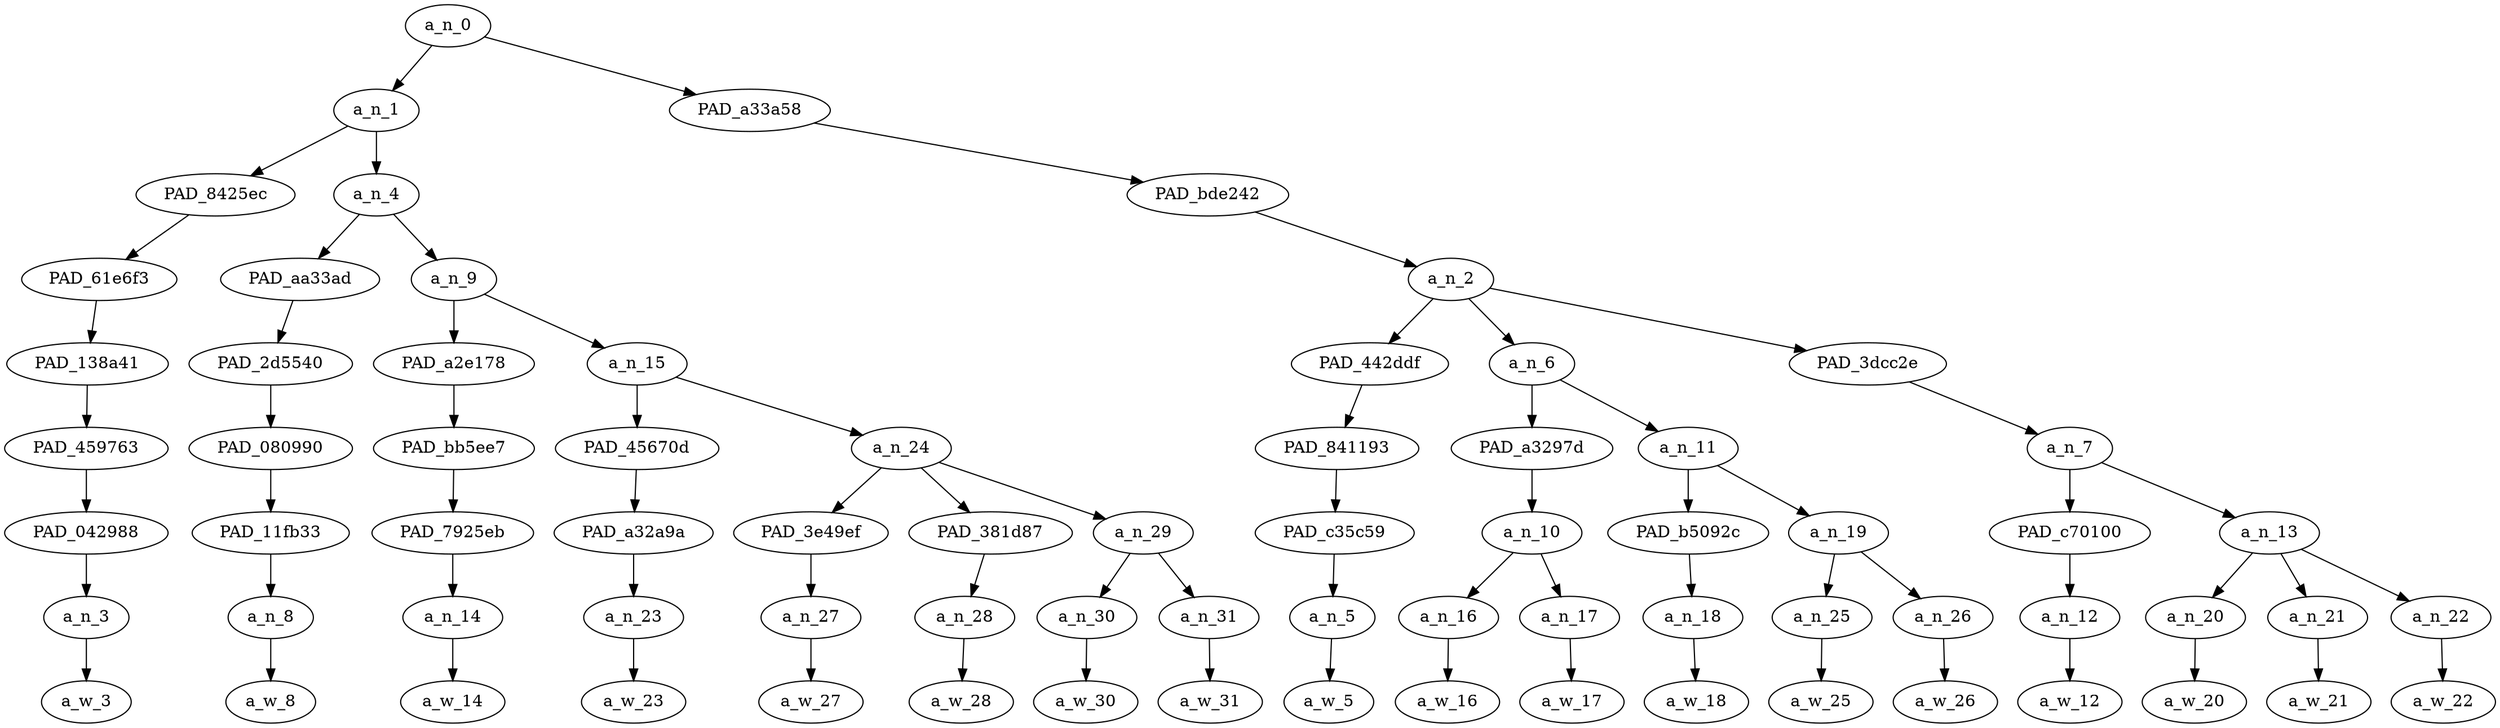 strict digraph "" {
	a_n_0	[div_dir=1,
		index=0,
		level=8,
		pos="6.109375,8!",
		text_span="[0, 1, 2, 3, 4, 5, 6, 7, 8, 9, 10, 11, 12, 13, 14, 15, 16, 17]",
		value=1.00000000];
	a_n_1	[div_dir=1,
		index=0,
		level=7,
		pos="1.0104166666666667,7!",
		text_span="[0, 1, 2, 3, 4, 5, 6, 7]",
		value=0.40805131];
	a_n_0 -> a_n_1;
	PAD_a33a58	[div_dir=-1,
		index=1,
		level=7,
		pos="11.208333333333334,7!",
		text_span="[8, 9, 10, 11, 12, 13, 14, 15, 16, 17]",
		value=0.59194620];
	a_n_0 -> PAD_a33a58;
	PAD_8425ec	[div_dir=1,
		index=0,
		level=6,
		pos="0.0,6!",
		text_span="[0]",
		value=0.04675202];
	a_n_1 -> PAD_8425ec;
	a_n_4	[div_dir=1,
		index=1,
		level=6,
		pos="2.0208333333333335,6!",
		text_span="[1, 2, 3, 4, 5, 6, 7]",
		value=0.36112502];
	a_n_1 -> a_n_4;
	PAD_61e6f3	[div_dir=1,
		index=0,
		level=5,
		pos="0.0,5!",
		text_span="[0]",
		value=0.04675202];
	PAD_8425ec -> PAD_61e6f3;
	PAD_138a41	[div_dir=1,
		index=0,
		level=4,
		pos="0.0,4!",
		text_span="[0]",
		value=0.04675202];
	PAD_61e6f3 -> PAD_138a41;
	PAD_459763	[div_dir=1,
		index=0,
		level=3,
		pos="0.0,3!",
		text_span="[0]",
		value=0.04675202];
	PAD_138a41 -> PAD_459763;
	PAD_042988	[div_dir=1,
		index=0,
		level=2,
		pos="0.0,2!",
		text_span="[0]",
		value=0.04675202];
	PAD_459763 -> PAD_042988;
	a_n_3	[div_dir=1,
		index=0,
		level=1,
		pos="0.0,1!",
		text_span="[0]",
		value=0.04675202];
	PAD_042988 -> a_n_3;
	a_w_3	[div_dir=0,
		index=0,
		level=0,
		pos="0,0!",
		text_span="[0]",
		value="<user>"];
	a_n_3 -> a_w_3;
	PAD_aa33ad	[div_dir=1,
		index=1,
		level=5,
		pos="1.0,5!",
		text_span="[1]",
		value=0.06726918];
	a_n_4 -> PAD_aa33ad;
	a_n_9	[div_dir=1,
		index=2,
		level=5,
		pos="3.041666666666667,5!",
		text_span="[2, 3, 4, 5, 6, 7]",
		value=0.29369873];
	a_n_4 -> a_n_9;
	PAD_2d5540	[div_dir=1,
		index=1,
		level=4,
		pos="1.0,4!",
		text_span="[1]",
		value=0.06726918];
	PAD_aa33ad -> PAD_2d5540;
	PAD_080990	[div_dir=1,
		index=1,
		level=3,
		pos="1.0,3!",
		text_span="[1]",
		value=0.06726918];
	PAD_2d5540 -> PAD_080990;
	PAD_11fb33	[div_dir=1,
		index=1,
		level=2,
		pos="1.0,2!",
		text_span="[1]",
		value=0.06726918];
	PAD_080990 -> PAD_11fb33;
	a_n_8	[div_dir=1,
		index=1,
		level=1,
		pos="1.0,1!",
		text_span="[1]",
		value=0.06726918];
	PAD_11fb33 -> a_n_8;
	a_w_8	[div_dir=0,
		index=1,
		level=0,
		pos="1,0!",
		text_span="[1]",
		value=helping];
	a_n_8 -> a_w_8;
	PAD_a2e178	[div_dir=1,
		index=2,
		level=4,
		pos="2.0,4!",
		text_span="[2]",
		value=0.09483323];
	a_n_9 -> PAD_a2e178;
	a_n_15	[div_dir=1,
		index=3,
		level=4,
		pos="4.083333333333334,4!",
		text_span="[3, 4, 5, 6, 7]",
		value=0.19874127];
	a_n_9 -> a_n_15;
	PAD_bb5ee7	[div_dir=1,
		index=2,
		level=3,
		pos="2.0,3!",
		text_span="[2]",
		value=0.09483323];
	PAD_a2e178 -> PAD_bb5ee7;
	PAD_7925eb	[div_dir=1,
		index=2,
		level=2,
		pos="2.0,2!",
		text_span="[2]",
		value=0.09483323];
	PAD_bb5ee7 -> PAD_7925eb;
	a_n_14	[div_dir=1,
		index=2,
		level=1,
		pos="2.0,1!",
		text_span="[2]",
		value=0.09483323];
	PAD_7925eb -> a_n_14;
	a_w_14	[div_dir=0,
		index=2,
		level=0,
		pos="2,0!",
		text_span="[2]",
		value=immigrants];
	a_n_14 -> a_w_14;
	PAD_45670d	[div_dir=1,
		index=3,
		level=3,
		pos="3.0,3!",
		text_span="[3]",
		value=0.04976101];
	a_n_15 -> PAD_45670d;
	a_n_24	[div_dir=1,
		index=4,
		level=3,
		pos="5.166666666666667,3!",
		text_span="[4, 5, 6, 7]",
		value=0.14888054];
	a_n_15 -> a_n_24;
	PAD_a32a9a	[div_dir=1,
		index=3,
		level=2,
		pos="3.0,2!",
		text_span="[3]",
		value=0.04976101];
	PAD_45670d -> PAD_a32a9a;
	a_n_23	[div_dir=1,
		index=3,
		level=1,
		pos="3.0,1!",
		text_span="[3]",
		value=0.04976101];
	PAD_a32a9a -> a_n_23;
	a_w_23	[div_dir=0,
		index=3,
		level=0,
		pos="3,0!",
		text_span="[3]",
		value=from];
	a_n_23 -> a_w_23;
	PAD_3e49ef	[div_dir=1,
		index=4,
		level=2,
		pos="4.0,2!",
		text_span="[4]",
		value=0.03618324];
	a_n_24 -> PAD_3e49ef;
	PAD_381d87	[div_dir=-1,
		index=5,
		level=2,
		pos="5.0,2!",
		text_span="[5]",
		value=0.03473275];
	a_n_24 -> PAD_381d87;
	a_n_29	[div_dir=-1,
		index=6,
		level=2,
		pos="6.5,2!",
		text_span="[6, 7]",
		value=0.07791878];
	a_n_24 -> a_n_29;
	a_n_27	[div_dir=1,
		index=4,
		level=1,
		pos="4.0,1!",
		text_span="[4]",
		value=0.03618324];
	PAD_3e49ef -> a_n_27;
	a_w_27	[div_dir=0,
		index=4,
		level=0,
		pos="4,0!",
		text_span="[4]",
		value=all];
	a_n_27 -> a_w_27;
	a_n_28	[div_dir=-1,
		index=5,
		level=1,
		pos="5.0,1!",
		text_span="[5]",
		value=0.03473275];
	PAD_381d87 -> a_n_28;
	a_w_28	[div_dir=0,
		index=5,
		level=0,
		pos="5,0!",
		text_span="[5]",
		value=over];
	a_n_28 -> a_w_28;
	a_n_30	[div_dir=-1,
		index=6,
		level=1,
		pos="6.0,1!",
		text_span="[6]",
		value=0.03158137];
	a_n_29 -> a_n_30;
	a_n_31	[div_dir=-1,
		index=7,
		level=1,
		pos="7.0,1!",
		text_span="[7]",
		value=0.04632133];
	a_n_29 -> a_n_31;
	a_w_30	[div_dir=0,
		index=6,
		level=0,
		pos="6,0!",
		text_span="[6]",
		value=the];
	a_n_30 -> a_w_30;
	a_w_31	[div_dir=0,
		index=7,
		level=0,
		pos="7,0!",
		text_span="[7]",
		value=world];
	a_n_31 -> a_w_31;
	PAD_bde242	[div_dir=-1,
		index=2,
		level=6,
		pos="11.208333333333334,6!",
		text_span="[8, 9, 10, 11, 12, 13, 14, 15, 16, 17]",
		value=0.59194620];
	PAD_a33a58 -> PAD_bde242;
	a_n_2	[div_dir=-1,
		index=3,
		level=5,
		pos="11.208333333333334,5!",
		text_span="[8, 9, 10, 11, 12, 13, 14, 15, 16, 17]",
		value=0.59194620];
	PAD_bde242 -> a_n_2;
	PAD_442ddf	[div_dir=-1,
		index=4,
		level=4,
		pos="8.0,4!",
		text_span="[8]",
		value=0.10905976];
	a_n_2 -> PAD_442ddf;
	a_n_6	[div_dir=1,
		index=5,
		level=4,
		pos="10.625,4!",
		text_span="[9, 10, 11, 12, 13]",
		value=0.23310696];
	a_n_2 -> a_n_6;
	PAD_3dcc2e	[div_dir=1,
		index=6,
		level=4,
		pos="15.0,4!",
		text_span="[14, 15, 16, 17]",
		value=0.24963300];
	a_n_2 -> PAD_3dcc2e;
	PAD_841193	[div_dir=-1,
		index=5,
		level=3,
		pos="8.0,3!",
		text_span="[8]",
		value=0.10905976];
	PAD_442ddf -> PAD_841193;
	PAD_c35c59	[div_dir=-1,
		index=7,
		level=2,
		pos="8.0,2!",
		text_span="[8]",
		value=0.10905976];
	PAD_841193 -> PAD_c35c59;
	a_n_5	[div_dir=-1,
		index=8,
		level=1,
		pos="8.0,1!",
		text_span="[8]",
		value=0.10905976];
	PAD_c35c59 -> a_n_5;
	a_w_5	[div_dir=0,
		index=8,
		level=0,
		pos="8,0!",
		text_span="[8]",
		value=drain];
	a_n_5 -> a_w_5;
	PAD_a3297d	[div_dir=-1,
		index=6,
		level=3,
		pos="9.5,3!",
		text_span="[9, 10]",
		value=0.09860748];
	a_n_6 -> PAD_a3297d;
	a_n_11	[div_dir=1,
		index=7,
		level=3,
		pos="11.75,3!",
		text_span="[11, 12, 13]",
		value=0.13439827];
	a_n_6 -> a_n_11;
	a_n_10	[div_dir=-1,
		index=8,
		level=2,
		pos="9.5,2!",
		text_span="[9, 10]",
		value=0.09860748];
	PAD_a3297d -> a_n_10;
	a_n_16	[div_dir=-1,
		index=9,
		level=1,
		pos="9.0,1!",
		text_span="[9]",
		value=0.04222081];
	a_n_10 -> a_n_16;
	a_n_17	[div_dir=-1,
		index=10,
		level=1,
		pos="10.0,1!",
		text_span="[10]",
		value=0.05624003];
	a_n_10 -> a_n_17;
	a_w_16	[div_dir=0,
		index=9,
		level=0,
		pos="9,0!",
		text_span="[9]",
		value=the1];
	a_n_16 -> a_w_16;
	a_w_17	[div_dir=0,
		index=10,
		level=0,
		pos="10,0!",
		text_span="[10]",
		value=prosperity];
	a_n_17 -> a_w_17;
	PAD_b5092c	[div_dir=1,
		index=9,
		level=2,
		pos="11.0,2!",
		text_span="[11]",
		value=0.03608078];
	a_n_11 -> PAD_b5092c;
	a_n_19	[div_dir=1,
		index=10,
		level=2,
		pos="12.5,2!",
		text_span="[12, 13]",
		value=0.09807438];
	a_n_11 -> a_n_19;
	a_n_18	[div_dir=1,
		index=11,
		level=1,
		pos="11.0,1!",
		text_span="[11]",
		value=0.03608078];
	PAD_b5092c -> a_n_18;
	a_w_18	[div_dir=0,
		index=11,
		level=0,
		pos="11,0!",
		text_span="[11]",
		value=from1];
	a_n_18 -> a_w_18;
	a_n_25	[div_dir=1,
		index=12,
		level=1,
		pos="12.0,1!",
		text_span="[12]",
		value=0.04780764];
	a_n_19 -> a_n_25;
	a_n_26	[div_dir=1,
		index=13,
		level=1,
		pos="13.0,1!",
		text_span="[13]",
		value=0.05011831];
	a_n_19 -> a_n_26;
	a_w_25	[div_dir=0,
		index=12,
		level=0,
		pos="12,0!",
		text_span="[12]",
		value=developed];
	a_n_25 -> a_w_25;
	a_w_26	[div_dir=0,
		index=13,
		level=0,
		pos="13,0!",
		text_span="[13]",
		value=nations];
	a_n_26 -> a_w_26;
	a_n_7	[div_dir=1,
		index=8,
		level=3,
		pos="15.0,3!",
		text_span="[14, 15, 16, 17]",
		value=0.24963300];
	PAD_3dcc2e -> a_n_7;
	PAD_c70100	[div_dir=-1,
		index=11,
		level=2,
		pos="14.0,2!",
		text_span="[14]",
		value=0.04879088];
	a_n_7 -> PAD_c70100;
	a_n_13	[div_dir=1,
		index=12,
		level=2,
		pos="16.0,2!",
		text_span="[15, 16, 17]",
		value=0.20071955];
	a_n_7 -> a_n_13;
	a_n_12	[div_dir=-1,
		index=14,
		level=1,
		pos="14.0,1!",
		text_span="[14]",
		value=0.04879088];
	PAD_c70100 -> a_n_12;
	a_w_12	[div_dir=0,
		index=14,
		level=0,
		pos="14,0!",
		text_span="[14]",
		value=via];
	a_n_12 -> a_w_12;
	a_n_20	[div_dir=1,
		index=15,
		level=1,
		pos="15.0,1!",
		text_span="[15]",
		value=0.05527576];
	a_n_13 -> a_n_20;
	a_n_21	[div_dir=1,
		index=16,
		level=1,
		pos="16.0,1!",
		text_span="[16]",
		value=0.07375591];
	a_n_13 -> a_n_21;
	a_n_22	[div_dir=1,
		index=17,
		level=1,
		pos="17.0,1!",
		text_span="[17]",
		value=0.07153803];
	a_n_13 -> a_n_22;
	a_w_20	[div_dir=0,
		index=15,
		level=0,
		pos="15,0!",
		text_span="[15]",
		value=un];
	a_n_20 -> a_w_20;
	a_w_21	[div_dir=0,
		index=16,
		level=0,
		pos="16,0!",
		text_span="[16]",
		value=immigration];
	a_n_21 -> a_w_21;
	a_w_22	[div_dir=0,
		index=17,
		level=0,
		pos="17,0!",
		text_span="[17]",
		value=pact];
	a_n_22 -> a_w_22;
}
